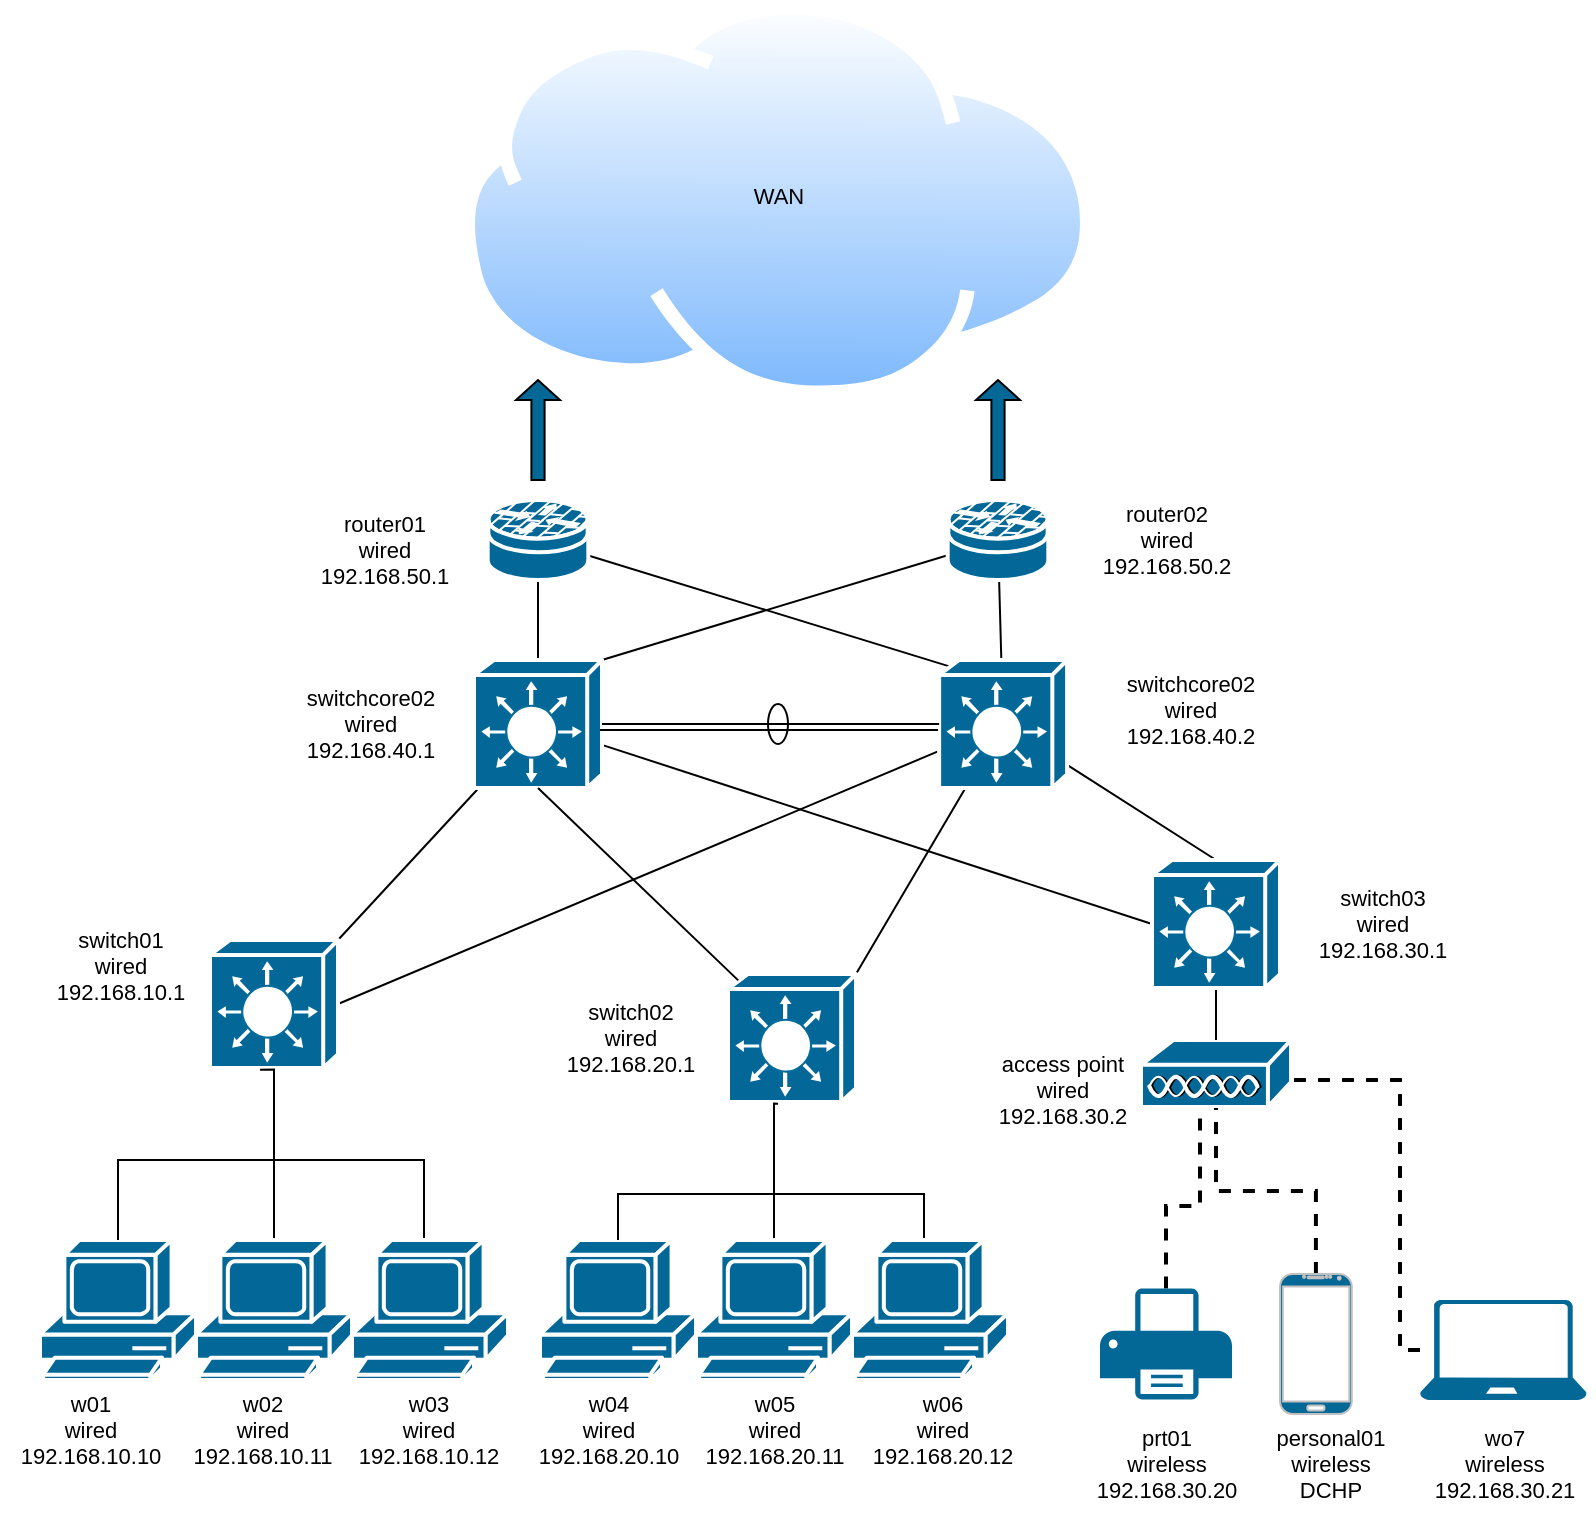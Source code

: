 <mxfile version="22.1.17" type="github" pages="2">
  <diagram id="6a731a19-8d31-9384-78a2-239565b7b9f0" name="Page-1">
    <mxGraphModel dx="1590" dy="968" grid="1" gridSize="10" guides="1" tooltips="1" connect="1" arrows="1" fold="1" page="1" pageScale="1" pageWidth="827" pageHeight="1169" background="none" math="0" shadow="0">
      <root>
        <mxCell id="0" />
        <mxCell id="1" parent="0" />
        <mxCell id="DT_y4F6ggvileeC4YTqW-2257" value="" style="image;aspect=fixed;perimeter=ellipsePerimeter;html=1;align=center;shadow=0;dashed=0;spacingTop=3;image=img/lib/active_directory/internet_cloud.svg;" vertex="1" parent="1">
          <mxGeometry x="230" y="160" width="317.46" height="200" as="geometry" />
        </mxCell>
        <mxCell id="DT_y4F6ggvileeC4YTqW-2260" value="" style="shape=mxgraph.cisco.computers_and_peripherals.pc;html=1;pointerEvents=1;dashed=0;fillColor=#036897;strokeColor=#ffffff;strokeWidth=2;verticalLabelPosition=bottom;verticalAlign=top;align=center;outlineConnect=0;" vertex="1" parent="1">
          <mxGeometry x="20" y="780" width="78" height="70" as="geometry" />
        </mxCell>
        <mxCell id="DT_y4F6ggvileeC4YTqW-2288" style="edgeStyle=orthogonalEdgeStyle;shape=connector;rounded=0;orthogonalLoop=1;jettySize=auto;html=1;labelBackgroundColor=default;strokeColor=default;align=center;verticalAlign=middle;fontFamily=Helvetica;fontSize=11;fontColor=default;endArrow=none;endFill=0;" edge="1" parent="1" source="DT_y4F6ggvileeC4YTqW-2262">
          <mxGeometry relative="1" as="geometry">
            <mxPoint x="137.0" y="660" as="targetPoint" />
          </mxGeometry>
        </mxCell>
        <mxCell id="DT_y4F6ggvileeC4YTqW-2262" value="" style="shape=mxgraph.cisco.computers_and_peripherals.pc;html=1;pointerEvents=1;dashed=0;fillColor=#036897;strokeColor=#ffffff;strokeWidth=2;verticalLabelPosition=bottom;verticalAlign=top;align=center;outlineConnect=0;" vertex="1" parent="1">
          <mxGeometry x="98" y="780" width="78" height="70" as="geometry" />
        </mxCell>
        <mxCell id="DT_y4F6ggvileeC4YTqW-2289" style="edgeStyle=orthogonalEdgeStyle;shape=connector;rounded=0;orthogonalLoop=1;jettySize=auto;html=1;exitX=0.5;exitY=0;exitDx=0;exitDy=0;exitPerimeter=0;labelBackgroundColor=default;strokeColor=default;align=center;verticalAlign=middle;fontFamily=Helvetica;fontSize=11;fontColor=default;endArrow=none;endFill=0;" edge="1" parent="1">
          <mxGeometry relative="1" as="geometry">
            <mxPoint x="212" y="780" as="sourcePoint" />
            <mxPoint x="137" y="664.0" as="targetPoint" />
            <Array as="points">
              <mxPoint x="212" y="740" />
              <mxPoint x="137" y="740" />
            </Array>
          </mxGeometry>
        </mxCell>
        <mxCell id="DT_y4F6ggvileeC4YTqW-2263" value="" style="shape=mxgraph.cisco.computers_and_peripherals.pc;html=1;pointerEvents=1;dashed=0;fillColor=#036897;strokeColor=#ffffff;strokeWidth=2;verticalLabelPosition=bottom;verticalAlign=top;align=center;outlineConnect=0;" vertex="1" parent="1">
          <mxGeometry x="176" y="780" width="78" height="70" as="geometry" />
        </mxCell>
        <mxCell id="DT_y4F6ggvileeC4YTqW-2327" style="edgeStyle=none;shape=connector;rounded=0;orthogonalLoop=1;jettySize=auto;html=1;exitX=1;exitY=0;exitDx=0;exitDy=0;exitPerimeter=0;labelBackgroundColor=default;strokeColor=default;align=center;verticalAlign=middle;fontFamily=Helvetica;fontSize=11;fontColor=default;endArrow=none;endFill=0;" edge="1" parent="1" source="DT_y4F6ggvileeC4YTqW-2268" target="DT_y4F6ggvileeC4YTqW-2323">
          <mxGeometry relative="1" as="geometry" />
        </mxCell>
        <mxCell id="DT_y4F6ggvileeC4YTqW-2328" style="edgeStyle=none;shape=connector;rounded=0;orthogonalLoop=1;jettySize=auto;html=1;exitX=1;exitY=0.5;exitDx=0;exitDy=0;exitPerimeter=0;labelBackgroundColor=default;strokeColor=default;align=center;verticalAlign=middle;fontFamily=Helvetica;fontSize=11;fontColor=default;endArrow=none;endFill=0;" edge="1" parent="1" source="DT_y4F6ggvileeC4YTqW-2268" target="DT_y4F6ggvileeC4YTqW-2322">
          <mxGeometry relative="1" as="geometry" />
        </mxCell>
        <mxCell id="DT_y4F6ggvileeC4YTqW-2268" value="" style="shape=mxgraph.cisco.switches.layer_3_switch;html=1;pointerEvents=1;dashed=0;fillColor=#036897;strokeColor=#ffffff;strokeWidth=2;verticalLabelPosition=bottom;verticalAlign=top;align=center;outlineConnect=0;fontFamily=Helvetica;fontSize=11;fontColor=default;" vertex="1" parent="1">
          <mxGeometry x="105" y="630" width="64" height="64" as="geometry" />
        </mxCell>
        <mxCell id="DT_y4F6ggvileeC4YTqW-2277" value="" style="shape=mxgraph.cisco.misc.access_point;html=1;pointerEvents=1;dashed=0;fillColor=#036897;strokeColor=#ffffff;strokeWidth=2;verticalLabelPosition=bottom;verticalAlign=top;align=center;outlineConnect=0;fontFamily=Helvetica;fontSize=11;fontColor=default;" vertex="1" parent="1">
          <mxGeometry x="570.5" y="680" width="75" height="34" as="geometry" />
        </mxCell>
        <mxCell id="DT_y4F6ggvileeC4YTqW-2282" style="edgeStyle=orthogonalEdgeStyle;shape=connector;rounded=0;orthogonalLoop=1;jettySize=auto;html=1;labelBackgroundColor=default;strokeColor=default;align=center;verticalAlign=middle;fontFamily=Helvetica;fontSize=11;fontColor=default;endArrow=none;endFill=0;dashed=1;strokeWidth=2;" edge="1" parent="1" source="DT_y4F6ggvileeC4YTqW-2278" target="DT_y4F6ggvileeC4YTqW-2277">
          <mxGeometry relative="1" as="geometry">
            <Array as="points">
              <mxPoint x="583" y="763" />
              <mxPoint x="600" y="763" />
            </Array>
          </mxGeometry>
        </mxCell>
        <mxCell id="DT_y4F6ggvileeC4YTqW-2278" value="" style="sketch=0;pointerEvents=1;shadow=0;dashed=0;html=1;strokeColor=none;fillColor=#046897;labelPosition=center;verticalLabelPosition=bottom;verticalAlign=top;outlineConnect=0;align=center;shape=mxgraph.office.devices.printer;fontFamily=Helvetica;fontSize=11;fontColor=default;" vertex="1" parent="1">
          <mxGeometry x="550" y="804.3" width="66" height="55.39" as="geometry" />
        </mxCell>
        <mxCell id="DT_y4F6ggvileeC4YTqW-2321" style="edgeStyle=orthogonalEdgeStyle;shape=connector;rounded=0;orthogonalLoop=1;jettySize=auto;html=1;labelBackgroundColor=default;strokeColor=default;align=center;verticalAlign=middle;fontFamily=Helvetica;fontSize=11;fontColor=default;endArrow=none;endFill=0;strokeWidth=2;dashed=1;" edge="1" parent="1" source="DT_y4F6ggvileeC4YTqW-2279" target="DT_y4F6ggvileeC4YTqW-2277">
          <mxGeometry relative="1" as="geometry" />
        </mxCell>
        <mxCell id="DT_y4F6ggvileeC4YTqW-2279" value="" style="verticalLabelPosition=bottom;verticalAlign=top;html=1;shadow=0;dashed=0;strokeWidth=1;shape=mxgraph.android.phone2;strokeColor=#c0c0c0;fontFamily=Helvetica;fontSize=11;fontColor=default;fillColor=#046897;" vertex="1" parent="1">
          <mxGeometry x="640" y="797" width="35.9" height="70" as="geometry" />
        </mxCell>
        <mxCell id="DT_y4F6ggvileeC4YTqW-2284" style="edgeStyle=orthogonalEdgeStyle;shape=connector;rounded=0;orthogonalLoop=1;jettySize=auto;html=1;labelBackgroundColor=default;strokeColor=default;align=center;verticalAlign=middle;fontFamily=Helvetica;fontSize=11;fontColor=default;endArrow=none;endFill=0;strokeWidth=2;dashed=1;" edge="1" parent="1" source="DT_y4F6ggvileeC4YTqW-2281" target="DT_y4F6ggvileeC4YTqW-2277">
          <mxGeometry relative="1" as="geometry">
            <Array as="points">
              <mxPoint x="700" y="835" />
              <mxPoint x="700" y="700" />
            </Array>
          </mxGeometry>
        </mxCell>
        <mxCell id="DT_y4F6ggvileeC4YTqW-2281" value="" style="sketch=0;aspect=fixed;pointerEvents=1;shadow=0;dashed=0;html=1;strokeColor=none;labelPosition=center;verticalLabelPosition=bottom;verticalAlign=top;align=center;fillColor=#046897;shape=mxgraph.azure.laptop;fontFamily=Helvetica;fontSize=11;fontColor=default;" vertex="1" parent="1">
          <mxGeometry x="710" y="810" width="83.33" height="50" as="geometry" />
        </mxCell>
        <mxCell id="DT_y4F6ggvileeC4YTqW-2317" style="edgeStyle=none;shape=connector;rounded=0;orthogonalLoop=1;jettySize=auto;html=1;exitX=0.5;exitY=1;exitDx=0;exitDy=0;exitPerimeter=0;labelBackgroundColor=default;strokeColor=default;align=center;verticalAlign=middle;fontFamily=Helvetica;fontSize=11;fontColor=default;endArrow=none;endFill=0;" edge="1" parent="1" source="DT_y4F6ggvileeC4YTqW-2285" target="DT_y4F6ggvileeC4YTqW-2277">
          <mxGeometry relative="1" as="geometry" />
        </mxCell>
        <mxCell id="DT_y4F6ggvileeC4YTqW-2333" style="edgeStyle=none;shape=connector;rounded=0;orthogonalLoop=1;jettySize=auto;html=1;labelBackgroundColor=default;strokeColor=default;align=center;verticalAlign=middle;fontFamily=Helvetica;fontSize=11;fontColor=default;endArrow=none;endFill=0;exitX=0;exitY=0.5;exitDx=0;exitDy=0;exitPerimeter=0;" edge="1" parent="1" source="DT_y4F6ggvileeC4YTqW-2285" target="DT_y4F6ggvileeC4YTqW-2323">
          <mxGeometry relative="1" as="geometry" />
        </mxCell>
        <mxCell id="DT_y4F6ggvileeC4YTqW-2334" style="edgeStyle=none;shape=connector;rounded=0;orthogonalLoop=1;jettySize=auto;html=1;exitX=0.5;exitY=0;exitDx=0;exitDy=0;exitPerimeter=0;labelBackgroundColor=default;strokeColor=default;align=center;verticalAlign=middle;fontFamily=Helvetica;fontSize=11;fontColor=default;endArrow=none;endFill=0;" edge="1" parent="1" source="DT_y4F6ggvileeC4YTqW-2285" target="DT_y4F6ggvileeC4YTqW-2322">
          <mxGeometry relative="1" as="geometry" />
        </mxCell>
        <mxCell id="DT_y4F6ggvileeC4YTqW-2285" value="" style="shape=mxgraph.cisco.switches.layer_3_switch;html=1;pointerEvents=1;dashed=0;fillColor=#036897;strokeColor=#ffffff;strokeWidth=2;verticalLabelPosition=bottom;verticalAlign=top;align=center;outlineConnect=0;fontFamily=Helvetica;fontSize=11;fontColor=default;" vertex="1" parent="1">
          <mxGeometry x="576" y="590" width="64" height="64" as="geometry" />
        </mxCell>
        <mxCell id="DT_y4F6ggvileeC4YTqW-2287" style="edgeStyle=orthogonalEdgeStyle;shape=connector;rounded=0;orthogonalLoop=1;jettySize=auto;html=1;entryX=0.391;entryY=1.013;entryDx=0;entryDy=0;entryPerimeter=0;labelBackgroundColor=default;strokeColor=default;align=center;verticalAlign=middle;fontFamily=Helvetica;fontSize=11;fontColor=default;endArrow=none;endFill=0;" edge="1" parent="1" source="DT_y4F6ggvileeC4YTqW-2260" target="DT_y4F6ggvileeC4YTqW-2268">
          <mxGeometry relative="1" as="geometry">
            <Array as="points">
              <mxPoint x="59" y="740" />
              <mxPoint x="137" y="740" />
            </Array>
          </mxGeometry>
        </mxCell>
        <mxCell id="DT_y4F6ggvileeC4YTqW-2290" value="" style="shape=mxgraph.cisco.computers_and_peripherals.pc;html=1;pointerEvents=1;dashed=0;fillColor=#036897;strokeColor=#ffffff;strokeWidth=2;verticalLabelPosition=bottom;verticalAlign=top;align=center;outlineConnect=0;" vertex="1" parent="1">
          <mxGeometry x="270" y="780" width="78" height="70" as="geometry" />
        </mxCell>
        <mxCell id="DT_y4F6ggvileeC4YTqW-2291" style="edgeStyle=orthogonalEdgeStyle;shape=connector;rounded=0;orthogonalLoop=1;jettySize=auto;html=1;labelBackgroundColor=default;strokeColor=default;align=center;verticalAlign=middle;fontFamily=Helvetica;fontSize=11;fontColor=default;endArrow=none;endFill=0;" edge="1" source="DT_y4F6ggvileeC4YTqW-2292" parent="1">
          <mxGeometry relative="1" as="geometry">
            <mxPoint x="387.0" y="677" as="targetPoint" />
          </mxGeometry>
        </mxCell>
        <mxCell id="DT_y4F6ggvileeC4YTqW-2292" value="" style="shape=mxgraph.cisco.computers_and_peripherals.pc;html=1;pointerEvents=1;dashed=0;fillColor=#036897;strokeColor=#ffffff;strokeWidth=2;verticalLabelPosition=bottom;verticalAlign=top;align=center;outlineConnect=0;" vertex="1" parent="1">
          <mxGeometry x="348" y="780" width="78" height="70" as="geometry" />
        </mxCell>
        <mxCell id="DT_y4F6ggvileeC4YTqW-2293" style="edgeStyle=orthogonalEdgeStyle;shape=connector;rounded=0;orthogonalLoop=1;jettySize=auto;html=1;exitX=0.5;exitY=0;exitDx=0;exitDy=0;exitPerimeter=0;labelBackgroundColor=default;strokeColor=default;align=center;verticalAlign=middle;fontFamily=Helvetica;fontSize=11;fontColor=default;endArrow=none;endFill=0;" edge="1" parent="1">
          <mxGeometry relative="1" as="geometry">
            <mxPoint x="462" y="797" as="sourcePoint" />
            <mxPoint x="387" y="681.0" as="targetPoint" />
            <Array as="points">
              <mxPoint x="462" y="757" />
              <mxPoint x="387" y="757" />
            </Array>
          </mxGeometry>
        </mxCell>
        <mxCell id="DT_y4F6ggvileeC4YTqW-2294" value="" style="shape=mxgraph.cisco.computers_and_peripherals.pc;html=1;pointerEvents=1;dashed=0;fillColor=#036897;strokeColor=#ffffff;strokeWidth=2;verticalLabelPosition=bottom;verticalAlign=top;align=center;outlineConnect=0;" vertex="1" parent="1">
          <mxGeometry x="426" y="780" width="78" height="70" as="geometry" />
        </mxCell>
        <mxCell id="DT_y4F6ggvileeC4YTqW-2331" style="edgeStyle=none;shape=connector;rounded=0;orthogonalLoop=1;jettySize=auto;html=1;exitX=1;exitY=0;exitDx=0;exitDy=0;exitPerimeter=0;labelBackgroundColor=default;strokeColor=default;align=center;verticalAlign=middle;fontFamily=Helvetica;fontSize=11;fontColor=default;endArrow=none;endFill=0;" edge="1" parent="1" source="DT_y4F6ggvileeC4YTqW-2295" target="DT_y4F6ggvileeC4YTqW-2322">
          <mxGeometry relative="1" as="geometry" />
        </mxCell>
        <mxCell id="DT_y4F6ggvileeC4YTqW-2295" value="" style="shape=mxgraph.cisco.switches.layer_3_switch;html=1;pointerEvents=1;dashed=0;fillColor=#036897;strokeColor=#ffffff;strokeWidth=2;verticalLabelPosition=bottom;verticalAlign=top;align=center;outlineConnect=0;fontFamily=Helvetica;fontSize=11;fontColor=default;" vertex="1" parent="1">
          <mxGeometry x="364" y="647" width="64" height="64" as="geometry" />
        </mxCell>
        <mxCell id="DT_y4F6ggvileeC4YTqW-2296" style="edgeStyle=orthogonalEdgeStyle;shape=connector;rounded=0;orthogonalLoop=1;jettySize=auto;html=1;entryX=0.391;entryY=1.013;entryDx=0;entryDy=0;entryPerimeter=0;labelBackgroundColor=default;strokeColor=default;align=center;verticalAlign=middle;fontFamily=Helvetica;fontSize=11;fontColor=default;endArrow=none;endFill=0;" edge="1" source="DT_y4F6ggvileeC4YTqW-2290" target="DT_y4F6ggvileeC4YTqW-2295" parent="1">
          <mxGeometry relative="1" as="geometry">
            <Array as="points">
              <mxPoint x="309" y="757" />
              <mxPoint x="387" y="757" />
            </Array>
          </mxGeometry>
        </mxCell>
        <mxCell id="DT_y4F6ggvileeC4YTqW-2303" value="WAN" style="text;html=1;align=center;verticalAlign=middle;resizable=0;points=[];autosize=1;strokeColor=none;fillColor=none;fontSize=11;fontFamily=Helvetica;fontColor=default;" vertex="1" parent="1">
          <mxGeometry x="364" y="242.65" width="50" height="30" as="geometry" />
        </mxCell>
        <mxCell id="DT_y4F6ggvileeC4YTqW-2305" value="" style="shape=singleArrow;direction=north;whiteSpace=wrap;html=1;fontFamily=Helvetica;fontSize=11;fontColor=default;fillColor=#046897;" vertex="1" parent="1">
          <mxGeometry x="258" y="350" width="22" height="50" as="geometry" />
        </mxCell>
        <mxCell id="DT_y4F6ggvileeC4YTqW-2307" value="" style="shape=singleArrow;direction=north;whiteSpace=wrap;html=1;fontFamily=Helvetica;fontSize=11;fontColor=default;fillColor=#046897;" vertex="1" parent="1">
          <mxGeometry x="488" y="350" width="22" height="50" as="geometry" />
        </mxCell>
        <mxCell id="8z4REu3yaMXGY2Us0LRB-3" style="edgeStyle=none;shape=connector;rounded=0;orthogonalLoop=1;jettySize=auto;html=1;labelBackgroundColor=default;strokeColor=default;align=center;verticalAlign=middle;fontFamily=Helvetica;fontSize=11;fontColor=default;endArrow=none;endFill=0;" edge="1" parent="1" source="DT_y4F6ggvileeC4YTqW-2322" target="8z4REu3yaMXGY2Us0LRB-2">
          <mxGeometry relative="1" as="geometry" />
        </mxCell>
        <mxCell id="8z4REu3yaMXGY2Us0LRB-6" style="edgeStyle=none;shape=connector;rounded=0;orthogonalLoop=1;jettySize=auto;html=1;exitX=0.08;exitY=0.05;exitDx=0;exitDy=0;exitPerimeter=0;labelBackgroundColor=default;strokeColor=default;align=center;verticalAlign=middle;fontFamily=Helvetica;fontSize=11;fontColor=default;endArrow=none;endFill=0;" edge="1" parent="1" source="DT_y4F6ggvileeC4YTqW-2322" target="8z4REu3yaMXGY2Us0LRB-1">
          <mxGeometry relative="1" as="geometry" />
        </mxCell>
        <mxCell id="DT_y4F6ggvileeC4YTqW-2322" value="" style="shape=mxgraph.cisco.switches.layer_3_switch;html=1;pointerEvents=1;dashed=0;fillColor=#036897;strokeColor=#ffffff;strokeWidth=2;verticalLabelPosition=bottom;verticalAlign=top;align=center;outlineConnect=0;fontFamily=Helvetica;fontSize=11;fontColor=default;" vertex="1" parent="1">
          <mxGeometry x="469.56" y="490" width="64" height="64" as="geometry" />
        </mxCell>
        <mxCell id="8z4REu3yaMXGY2Us0LRB-4" style="edgeStyle=none;shape=connector;rounded=0;orthogonalLoop=1;jettySize=auto;html=1;labelBackgroundColor=default;strokeColor=default;align=center;verticalAlign=middle;fontFamily=Helvetica;fontSize=11;fontColor=default;endArrow=none;endFill=0;" edge="1" parent="1" source="DT_y4F6ggvileeC4YTqW-2323" target="8z4REu3yaMXGY2Us0LRB-1">
          <mxGeometry relative="1" as="geometry" />
        </mxCell>
        <mxCell id="8z4REu3yaMXGY2Us0LRB-5" style="edgeStyle=none;shape=connector;rounded=0;orthogonalLoop=1;jettySize=auto;html=1;exitX=1;exitY=0;exitDx=0;exitDy=0;exitPerimeter=0;labelBackgroundColor=default;strokeColor=default;align=center;verticalAlign=middle;fontFamily=Helvetica;fontSize=11;fontColor=default;endArrow=none;endFill=0;" edge="1" parent="1" source="DT_y4F6ggvileeC4YTqW-2323" target="8z4REu3yaMXGY2Us0LRB-2">
          <mxGeometry relative="1" as="geometry" />
        </mxCell>
        <mxCell id="DT_y4F6ggvileeC4YTqW-2323" value="" style="shape=mxgraph.cisco.switches.layer_3_switch;html=1;pointerEvents=1;dashed=0;fillColor=#036897;strokeColor=#ffffff;strokeWidth=2;verticalLabelPosition=bottom;verticalAlign=top;align=center;outlineConnect=0;fontFamily=Helvetica;fontSize=11;fontColor=default;" vertex="1" parent="1">
          <mxGeometry x="237" y="490" width="64" height="64" as="geometry" />
        </mxCell>
        <mxCell id="DT_y4F6ggvileeC4YTqW-2332" style="edgeStyle=none;shape=connector;rounded=0;orthogonalLoop=1;jettySize=auto;html=1;exitX=0.08;exitY=0.05;exitDx=0;exitDy=0;exitPerimeter=0;entryX=0.5;entryY=1;entryDx=0;entryDy=0;entryPerimeter=0;labelBackgroundColor=default;strokeColor=default;align=center;verticalAlign=middle;fontFamily=Helvetica;fontSize=11;fontColor=default;endArrow=none;endFill=0;" edge="1" parent="1" source="DT_y4F6ggvileeC4YTqW-2295" target="DT_y4F6ggvileeC4YTqW-2323">
          <mxGeometry relative="1" as="geometry" />
        </mxCell>
        <mxCell id="DT_y4F6ggvileeC4YTqW-2340" style="edgeStyle=none;shape=connector;rounded=0;orthogonalLoop=1;jettySize=auto;html=1;entryX=0;entryY=0.5;entryDx=0;entryDy=0;entryPerimeter=0;labelBackgroundColor=default;strokeColor=default;align=center;verticalAlign=middle;fontFamily=Helvetica;fontSize=11;fontColor=default;endArrow=none;endFill=0;" edge="1" parent="1" source="DT_y4F6ggvileeC4YTqW-2323" target="DT_y4F6ggvileeC4YTqW-2322">
          <mxGeometry relative="1" as="geometry" />
        </mxCell>
        <mxCell id="DT_y4F6ggvileeC4YTqW-2341" style="edgeStyle=none;shape=connector;rounded=0;orthogonalLoop=1;jettySize=auto;html=1;entryX=0;entryY=0.5;entryDx=0;entryDy=0;entryPerimeter=0;labelBackgroundColor=default;strokeColor=default;align=center;verticalAlign=middle;fontFamily=Helvetica;fontSize=11;fontColor=default;endArrow=none;endFill=0;" edge="1" parent="1">
          <mxGeometry relative="1" as="geometry">
            <mxPoint x="300" y="525" as="sourcePoint" />
            <mxPoint x="469" y="525" as="targetPoint" />
          </mxGeometry>
        </mxCell>
        <mxCell id="DT_y4F6ggvileeC4YTqW-2343" value="" style="shape=ellipse;html=1;dashed=0;whiteSpace=wrap;perimeter=ellipsePerimeter;fontFamily=Helvetica;fontSize=11;fontColor=default;fillColor=none;rotation=90;" vertex="1" parent="1">
          <mxGeometry x="379" y="517" width="20" height="10" as="geometry" />
        </mxCell>
        <mxCell id="8z4REu3yaMXGY2Us0LRB-1" value="" style="shape=mxgraph.cisco.security.router_firewall;html=1;pointerEvents=1;dashed=0;fillColor=#036897;strokeColor=#ffffff;strokeWidth=2;verticalLabelPosition=bottom;verticalAlign=top;align=center;outlineConnect=0;fontFamily=Helvetica;fontSize=11;fontColor=default;" vertex="1" parent="1">
          <mxGeometry x="243.84" y="410" width="50.32" height="40" as="geometry" />
        </mxCell>
        <mxCell id="8z4REu3yaMXGY2Us0LRB-2" value="" style="shape=mxgraph.cisco.security.router_firewall;html=1;pointerEvents=1;dashed=0;fillColor=#036897;strokeColor=#ffffff;strokeWidth=2;verticalLabelPosition=bottom;verticalAlign=top;align=center;outlineConnect=0;fontFamily=Helvetica;fontSize=11;fontColor=default;" vertex="1" parent="1">
          <mxGeometry x="473.84" y="410" width="50.32" height="40" as="geometry" />
        </mxCell>
        <mxCell id="8z4REu3yaMXGY2Us0LRB-13" value="switch01&lt;br&gt;wired&lt;br&gt;192.168.10.1" style="text;html=1;align=center;verticalAlign=middle;resizable=0;points=[];autosize=1;strokeColor=none;fillColor=none;fontSize=11;fontFamily=Helvetica;fontColor=default;" vertex="1" parent="1">
          <mxGeometry x="15" y="618" width="90" height="50" as="geometry" />
        </mxCell>
        <mxCell id="8z4REu3yaMXGY2Us0LRB-14" value="switch02&lt;br&gt;wired&lt;br&gt;192.168.20.1" style="text;html=1;align=center;verticalAlign=middle;resizable=0;points=[];autosize=1;strokeColor=none;fillColor=none;fontSize=11;fontFamily=Helvetica;fontColor=default;" vertex="1" parent="1">
          <mxGeometry x="270" y="654" width="90" height="50" as="geometry" />
        </mxCell>
        <mxCell id="8z4REu3yaMXGY2Us0LRB-15" value="switch03&lt;br&gt;wired&lt;br&gt;192.168.30.1" style="text;html=1;align=center;verticalAlign=middle;resizable=0;points=[];autosize=1;strokeColor=none;fillColor=none;fontSize=11;fontFamily=Helvetica;fontColor=default;" vertex="1" parent="1">
          <mxGeometry x="645.5" y="597" width="90" height="50" as="geometry" />
        </mxCell>
        <mxCell id="8z4REu3yaMXGY2Us0LRB-16" value="w01&lt;br&gt;wired&lt;br&gt;192.168.10.10" style="text;html=1;align=center;verticalAlign=middle;resizable=0;points=[];autosize=1;strokeColor=none;fillColor=none;fontSize=11;fontFamily=Helvetica;fontColor=default;" vertex="1" parent="1">
          <mxGeometry y="850" width="90" height="50" as="geometry" />
        </mxCell>
        <mxCell id="8z4REu3yaMXGY2Us0LRB-17" value="w02&lt;br&gt;wired&lt;br&gt;192.168.10.11" style="text;html=1;align=center;verticalAlign=middle;resizable=0;points=[];autosize=1;strokeColor=none;fillColor=none;fontSize=11;fontFamily=Helvetica;fontColor=default;" vertex="1" parent="1">
          <mxGeometry x="86" y="850" width="90" height="50" as="geometry" />
        </mxCell>
        <mxCell id="8z4REu3yaMXGY2Us0LRB-18" value="w03&lt;br&gt;wired&lt;br&gt;192.168.10.12" style="text;html=1;align=center;verticalAlign=middle;resizable=0;points=[];autosize=1;strokeColor=none;fillColor=none;fontSize=11;fontFamily=Helvetica;fontColor=default;" vertex="1" parent="1">
          <mxGeometry x="169" y="850" width="90" height="50" as="geometry" />
        </mxCell>
        <mxCell id="8z4REu3yaMXGY2Us0LRB-19" value="w04&lt;br&gt;wired&lt;br&gt;192.168.20.10" style="text;html=1;align=center;verticalAlign=middle;resizable=0;points=[];autosize=1;strokeColor=none;fillColor=none;fontSize=11;fontFamily=Helvetica;fontColor=default;" vertex="1" parent="1">
          <mxGeometry x="259" y="850" width="90" height="50" as="geometry" />
        </mxCell>
        <mxCell id="8z4REu3yaMXGY2Us0LRB-20" value="w05&lt;br&gt;wired&lt;br&gt;192.168.20.11" style="text;html=1;align=center;verticalAlign=middle;resizable=0;points=[];autosize=1;strokeColor=none;fillColor=none;fontSize=11;fontFamily=Helvetica;fontColor=default;" vertex="1" parent="1">
          <mxGeometry x="342" y="850" width="90" height="50" as="geometry" />
        </mxCell>
        <mxCell id="8z4REu3yaMXGY2Us0LRB-21" value="w06&lt;br&gt;wired&lt;br&gt;192.168.20.12" style="text;html=1;align=center;verticalAlign=middle;resizable=0;points=[];autosize=1;strokeColor=none;fillColor=none;fontSize=11;fontFamily=Helvetica;fontColor=default;" vertex="1" parent="1">
          <mxGeometry x="426" y="850" width="90" height="50" as="geometry" />
        </mxCell>
        <mxCell id="8z4REu3yaMXGY2Us0LRB-22" value="access point&lt;br&gt;wired&lt;br&gt;192.168.30.2" style="text;html=1;align=center;verticalAlign=middle;resizable=0;points=[];autosize=1;strokeColor=none;fillColor=none;fontSize=11;fontFamily=Helvetica;fontColor=default;" vertex="1" parent="1">
          <mxGeometry x="486" y="680" width="90" height="50" as="geometry" />
        </mxCell>
        <mxCell id="8z4REu3yaMXGY2Us0LRB-23" value="prt01&lt;br&gt;wireless&lt;br&gt;192.168.30.20" style="text;html=1;align=center;verticalAlign=middle;resizable=0;points=[];autosize=1;strokeColor=none;fillColor=none;fontSize=11;fontFamily=Helvetica;fontColor=default;" vertex="1" parent="1">
          <mxGeometry x="538" y="867" width="90" height="50" as="geometry" />
        </mxCell>
        <mxCell id="8z4REu3yaMXGY2Us0LRB-24" value="wo7&lt;br&gt;wireless&lt;br&gt;192.168.30.21" style="text;html=1;align=center;verticalAlign=middle;resizable=0;points=[];autosize=1;strokeColor=none;fillColor=none;fontSize=11;fontFamily=Helvetica;fontColor=default;" vertex="1" parent="1">
          <mxGeometry x="706.67" y="867" width="90" height="50" as="geometry" />
        </mxCell>
        <mxCell id="8z4REu3yaMXGY2Us0LRB-25" value="personal01&lt;br&gt;wireless&lt;br&gt;DCHP" style="text;html=1;align=center;verticalAlign=middle;resizable=0;points=[];autosize=1;strokeColor=none;fillColor=none;fontSize=11;fontFamily=Helvetica;fontColor=default;" vertex="1" parent="1">
          <mxGeometry x="625" y="867" width="80" height="50" as="geometry" />
        </mxCell>
        <mxCell id="8z4REu3yaMXGY2Us0LRB-26" value="switchcore02&lt;br&gt;wired&lt;br&gt;192.168.40.2" style="text;html=1;align=center;verticalAlign=middle;resizable=0;points=[];autosize=1;strokeColor=none;fillColor=none;fontSize=11;fontFamily=Helvetica;fontColor=default;" vertex="1" parent="1">
          <mxGeometry x="550" y="490" width="90" height="50" as="geometry" />
        </mxCell>
        <mxCell id="8z4REu3yaMXGY2Us0LRB-27" value="switchcore02&lt;br&gt;wired&lt;br&gt;192.168.40.1" style="text;html=1;align=center;verticalAlign=middle;resizable=0;points=[];autosize=1;strokeColor=none;fillColor=none;fontSize=11;fontFamily=Helvetica;fontColor=default;" vertex="1" parent="1">
          <mxGeometry x="140" y="497" width="90" height="50" as="geometry" />
        </mxCell>
        <mxCell id="8z4REu3yaMXGY2Us0LRB-28" value="router01&lt;br&gt;wired&lt;br&gt;192.168.50.1" style="text;html=1;align=center;verticalAlign=middle;resizable=0;points=[];autosize=1;strokeColor=none;fillColor=none;fontSize=11;fontFamily=Helvetica;fontColor=default;" vertex="1" parent="1">
          <mxGeometry x="147" y="410" width="90" height="50" as="geometry" />
        </mxCell>
        <mxCell id="8z4REu3yaMXGY2Us0LRB-29" value="router02&lt;br&gt;wired&lt;br&gt;192.168.50.2" style="text;html=1;align=center;verticalAlign=middle;resizable=0;points=[];autosize=1;strokeColor=none;fillColor=none;fontSize=11;fontFamily=Helvetica;fontColor=default;" vertex="1" parent="1">
          <mxGeometry x="538" y="405" width="90" height="50" as="geometry" />
        </mxCell>
      </root>
    </mxGraphModel>
  </diagram>
  <diagram id="Wtl4XkEXSTUpMfI8kiG_" name="Page-2">
    <mxGraphModel dx="1908" dy="1162" grid="1" gridSize="10" guides="1" tooltips="1" connect="1" arrows="1" fold="1" page="1" pageScale="1" pageWidth="850" pageHeight="1100" math="0" shadow="0">
      <root>
        <mxCell id="0" />
        <mxCell id="1" parent="0" />
        <mxCell id="31WtlhUD6jQzLBGNkZpL-1" value="" style="image;aspect=fixed;perimeter=ellipsePerimeter;html=1;align=center;shadow=0;dashed=0;spacingTop=3;image=img/lib/active_directory/internet_cloud.svg;" vertex="1" parent="1">
          <mxGeometry x="230" y="160" width="317.46" height="200" as="geometry" />
        </mxCell>
        <mxCell id="31WtlhUD6jQzLBGNkZpL-2" value="" style="shape=mxgraph.cisco.computers_and_peripherals.pc;html=1;pointerEvents=1;dashed=0;fillColor=#036897;strokeColor=#ffffff;strokeWidth=2;verticalLabelPosition=bottom;verticalAlign=top;align=center;outlineConnect=0;" vertex="1" parent="1">
          <mxGeometry x="20" y="780" width="78" height="70" as="geometry" />
        </mxCell>
        <mxCell id="31WtlhUD6jQzLBGNkZpL-3" style="edgeStyle=orthogonalEdgeStyle;shape=connector;rounded=0;orthogonalLoop=1;jettySize=auto;html=1;labelBackgroundColor=default;strokeColor=default;align=center;verticalAlign=middle;fontFamily=Helvetica;fontSize=11;fontColor=default;endArrow=none;endFill=0;" edge="1" parent="1" source="31WtlhUD6jQzLBGNkZpL-4">
          <mxGeometry relative="1" as="geometry">
            <mxPoint x="137.0" y="660" as="targetPoint" />
          </mxGeometry>
        </mxCell>
        <mxCell id="31WtlhUD6jQzLBGNkZpL-4" value="" style="shape=mxgraph.cisco.computers_and_peripherals.pc;html=1;pointerEvents=1;dashed=0;fillColor=#036897;strokeColor=#ffffff;strokeWidth=2;verticalLabelPosition=bottom;verticalAlign=top;align=center;outlineConnect=0;" vertex="1" parent="1">
          <mxGeometry x="98" y="780" width="78" height="70" as="geometry" />
        </mxCell>
        <mxCell id="31WtlhUD6jQzLBGNkZpL-5" style="edgeStyle=orthogonalEdgeStyle;shape=connector;rounded=0;orthogonalLoop=1;jettySize=auto;html=1;exitX=0.5;exitY=0;exitDx=0;exitDy=0;exitPerimeter=0;labelBackgroundColor=default;strokeColor=default;align=center;verticalAlign=middle;fontFamily=Helvetica;fontSize=11;fontColor=default;endArrow=none;endFill=0;" edge="1" parent="1">
          <mxGeometry relative="1" as="geometry">
            <mxPoint x="212" y="780" as="sourcePoint" />
            <mxPoint x="137" y="664.0" as="targetPoint" />
            <Array as="points">
              <mxPoint x="212" y="740" />
              <mxPoint x="137" y="740" />
            </Array>
          </mxGeometry>
        </mxCell>
        <mxCell id="31WtlhUD6jQzLBGNkZpL-6" value="" style="shape=mxgraph.cisco.computers_and_peripherals.pc;html=1;pointerEvents=1;dashed=0;fillColor=#036897;strokeColor=#ffffff;strokeWidth=2;verticalLabelPosition=bottom;verticalAlign=top;align=center;outlineConnect=0;" vertex="1" parent="1">
          <mxGeometry x="176" y="780" width="78" height="70" as="geometry" />
        </mxCell>
        <mxCell id="31WtlhUD6jQzLBGNkZpL-7" style="edgeStyle=none;shape=connector;rounded=0;orthogonalLoop=1;jettySize=auto;html=1;exitX=1;exitY=0;exitDx=0;exitDy=0;exitPerimeter=0;labelBackgroundColor=default;strokeColor=default;align=center;verticalAlign=middle;fontFamily=Helvetica;fontSize=11;fontColor=default;endArrow=none;endFill=0;" edge="1" parent="1" source="31WtlhUD6jQzLBGNkZpL-9" target="31WtlhUD6jQzLBGNkZpL-38">
          <mxGeometry relative="1" as="geometry" />
        </mxCell>
        <mxCell id="31WtlhUD6jQzLBGNkZpL-8" style="edgeStyle=none;shape=connector;rounded=0;orthogonalLoop=1;jettySize=auto;html=1;exitX=1;exitY=0.5;exitDx=0;exitDy=0;exitPerimeter=0;labelBackgroundColor=default;strokeColor=default;align=center;verticalAlign=middle;fontFamily=Helvetica;fontSize=11;fontColor=default;endArrow=none;endFill=0;" edge="1" parent="1" source="31WtlhUD6jQzLBGNkZpL-9" target="31WtlhUD6jQzLBGNkZpL-35">
          <mxGeometry relative="1" as="geometry" />
        </mxCell>
        <mxCell id="31WtlhUD6jQzLBGNkZpL-9" value="" style="shape=mxgraph.cisco.switches.layer_3_switch;html=1;pointerEvents=1;dashed=0;fillColor=#036897;strokeColor=#ffffff;strokeWidth=2;verticalLabelPosition=bottom;verticalAlign=top;align=center;outlineConnect=0;fontFamily=Helvetica;fontSize=11;fontColor=default;" vertex="1" parent="1">
          <mxGeometry x="105" y="630" width="64" height="64" as="geometry" />
        </mxCell>
        <mxCell id="31WtlhUD6jQzLBGNkZpL-10" value="" style="shape=mxgraph.cisco.misc.access_point;html=1;pointerEvents=1;dashed=0;fillColor=#036897;strokeColor=#ffffff;strokeWidth=2;verticalLabelPosition=bottom;verticalAlign=top;align=center;outlineConnect=0;fontFamily=Helvetica;fontSize=11;fontColor=default;" vertex="1" parent="1">
          <mxGeometry x="570.5" y="680" width="75" height="34" as="geometry" />
        </mxCell>
        <mxCell id="31WtlhUD6jQzLBGNkZpL-11" style="edgeStyle=orthogonalEdgeStyle;shape=connector;rounded=0;orthogonalLoop=1;jettySize=auto;html=1;labelBackgroundColor=default;strokeColor=default;align=center;verticalAlign=middle;fontFamily=Helvetica;fontSize=11;fontColor=default;endArrow=none;endFill=0;dashed=1;strokeWidth=2;" edge="1" parent="1" source="31WtlhUD6jQzLBGNkZpL-12" target="31WtlhUD6jQzLBGNkZpL-10">
          <mxGeometry relative="1" as="geometry">
            <Array as="points">
              <mxPoint x="583" y="763" />
              <mxPoint x="600" y="763" />
            </Array>
          </mxGeometry>
        </mxCell>
        <mxCell id="31WtlhUD6jQzLBGNkZpL-12" value="" style="sketch=0;pointerEvents=1;shadow=0;dashed=0;html=1;strokeColor=none;fillColor=#046897;labelPosition=center;verticalLabelPosition=bottom;verticalAlign=top;outlineConnect=0;align=center;shape=mxgraph.office.devices.printer;fontFamily=Helvetica;fontSize=11;fontColor=default;" vertex="1" parent="1">
          <mxGeometry x="550" y="804.3" width="66" height="55.39" as="geometry" />
        </mxCell>
        <mxCell id="31WtlhUD6jQzLBGNkZpL-13" style="edgeStyle=orthogonalEdgeStyle;shape=connector;rounded=0;orthogonalLoop=1;jettySize=auto;html=1;labelBackgroundColor=default;strokeColor=default;align=center;verticalAlign=middle;fontFamily=Helvetica;fontSize=11;fontColor=default;endArrow=none;endFill=0;strokeWidth=2;dashed=1;" edge="1" parent="1" source="31WtlhUD6jQzLBGNkZpL-14" target="31WtlhUD6jQzLBGNkZpL-10">
          <mxGeometry relative="1" as="geometry" />
        </mxCell>
        <mxCell id="31WtlhUD6jQzLBGNkZpL-14" value="" style="verticalLabelPosition=bottom;verticalAlign=top;html=1;shadow=0;dashed=0;strokeWidth=1;shape=mxgraph.android.phone2;strokeColor=#c0c0c0;fontFamily=Helvetica;fontSize=11;fontColor=default;fillColor=#046897;" vertex="1" parent="1">
          <mxGeometry x="640" y="797" width="35.9" height="70" as="geometry" />
        </mxCell>
        <mxCell id="31WtlhUD6jQzLBGNkZpL-15" style="edgeStyle=orthogonalEdgeStyle;shape=connector;rounded=0;orthogonalLoop=1;jettySize=auto;html=1;labelBackgroundColor=default;strokeColor=default;align=center;verticalAlign=middle;fontFamily=Helvetica;fontSize=11;fontColor=default;endArrow=none;endFill=0;strokeWidth=2;dashed=1;" edge="1" parent="1" source="31WtlhUD6jQzLBGNkZpL-16" target="31WtlhUD6jQzLBGNkZpL-10">
          <mxGeometry relative="1" as="geometry">
            <Array as="points">
              <mxPoint x="700" y="835" />
              <mxPoint x="700" y="700" />
            </Array>
          </mxGeometry>
        </mxCell>
        <mxCell id="31WtlhUD6jQzLBGNkZpL-16" value="" style="sketch=0;aspect=fixed;pointerEvents=1;shadow=0;dashed=0;html=1;strokeColor=none;labelPosition=center;verticalLabelPosition=bottom;verticalAlign=top;align=center;fillColor=#046897;shape=mxgraph.azure.laptop;fontFamily=Helvetica;fontSize=11;fontColor=default;" vertex="1" parent="1">
          <mxGeometry x="710" y="810" width="83.33" height="50" as="geometry" />
        </mxCell>
        <mxCell id="31WtlhUD6jQzLBGNkZpL-17" style="edgeStyle=none;shape=connector;rounded=0;orthogonalLoop=1;jettySize=auto;html=1;exitX=0.5;exitY=1;exitDx=0;exitDy=0;exitPerimeter=0;labelBackgroundColor=default;strokeColor=default;align=center;verticalAlign=middle;fontFamily=Helvetica;fontSize=11;fontColor=default;endArrow=none;endFill=0;" edge="1" parent="1" source="31WtlhUD6jQzLBGNkZpL-20" target="31WtlhUD6jQzLBGNkZpL-10">
          <mxGeometry relative="1" as="geometry" />
        </mxCell>
        <mxCell id="31WtlhUD6jQzLBGNkZpL-18" style="edgeStyle=none;shape=connector;rounded=0;orthogonalLoop=1;jettySize=auto;html=1;labelBackgroundColor=default;strokeColor=default;align=center;verticalAlign=middle;fontFamily=Helvetica;fontSize=11;fontColor=default;endArrow=none;endFill=0;exitX=0;exitY=0.5;exitDx=0;exitDy=0;exitPerimeter=0;" edge="1" parent="1" source="31WtlhUD6jQzLBGNkZpL-20" target="31WtlhUD6jQzLBGNkZpL-38">
          <mxGeometry relative="1" as="geometry" />
        </mxCell>
        <mxCell id="31WtlhUD6jQzLBGNkZpL-19" style="edgeStyle=none;shape=connector;rounded=0;orthogonalLoop=1;jettySize=auto;html=1;exitX=0.5;exitY=0;exitDx=0;exitDy=0;exitPerimeter=0;labelBackgroundColor=default;strokeColor=default;align=center;verticalAlign=middle;fontFamily=Helvetica;fontSize=11;fontColor=default;endArrow=none;endFill=0;" edge="1" parent="1" source="31WtlhUD6jQzLBGNkZpL-20" target="31WtlhUD6jQzLBGNkZpL-35">
          <mxGeometry relative="1" as="geometry" />
        </mxCell>
        <mxCell id="31WtlhUD6jQzLBGNkZpL-20" value="" style="shape=mxgraph.cisco.switches.layer_3_switch;html=1;pointerEvents=1;dashed=0;fillColor=#036897;strokeColor=#ffffff;strokeWidth=2;verticalLabelPosition=bottom;verticalAlign=top;align=center;outlineConnect=0;fontFamily=Helvetica;fontSize=11;fontColor=default;" vertex="1" parent="1">
          <mxGeometry x="576" y="590" width="64" height="64" as="geometry" />
        </mxCell>
        <mxCell id="31WtlhUD6jQzLBGNkZpL-21" style="edgeStyle=orthogonalEdgeStyle;shape=connector;rounded=0;orthogonalLoop=1;jettySize=auto;html=1;entryX=0.391;entryY=1.013;entryDx=0;entryDy=0;entryPerimeter=0;labelBackgroundColor=default;strokeColor=default;align=center;verticalAlign=middle;fontFamily=Helvetica;fontSize=11;fontColor=default;endArrow=none;endFill=0;" edge="1" parent="1" source="31WtlhUD6jQzLBGNkZpL-2" target="31WtlhUD6jQzLBGNkZpL-9">
          <mxGeometry relative="1" as="geometry">
            <Array as="points">
              <mxPoint x="59" y="740" />
              <mxPoint x="137" y="740" />
            </Array>
          </mxGeometry>
        </mxCell>
        <mxCell id="31WtlhUD6jQzLBGNkZpL-22" value="" style="shape=mxgraph.cisco.computers_and_peripherals.pc;html=1;pointerEvents=1;dashed=0;fillColor=#036897;strokeColor=#ffffff;strokeWidth=2;verticalLabelPosition=bottom;verticalAlign=top;align=center;outlineConnect=0;" vertex="1" parent="1">
          <mxGeometry x="270" y="780" width="78" height="70" as="geometry" />
        </mxCell>
        <mxCell id="31WtlhUD6jQzLBGNkZpL-23" style="edgeStyle=orthogonalEdgeStyle;shape=connector;rounded=0;orthogonalLoop=1;jettySize=auto;html=1;labelBackgroundColor=default;strokeColor=default;align=center;verticalAlign=middle;fontFamily=Helvetica;fontSize=11;fontColor=default;endArrow=none;endFill=0;" edge="1" parent="1" source="31WtlhUD6jQzLBGNkZpL-24">
          <mxGeometry relative="1" as="geometry">
            <mxPoint x="387.0" y="677" as="targetPoint" />
          </mxGeometry>
        </mxCell>
        <mxCell id="31WtlhUD6jQzLBGNkZpL-24" value="" style="shape=mxgraph.cisco.computers_and_peripherals.pc;html=1;pointerEvents=1;dashed=0;fillColor=#036897;strokeColor=#ffffff;strokeWidth=2;verticalLabelPosition=bottom;verticalAlign=top;align=center;outlineConnect=0;" vertex="1" parent="1">
          <mxGeometry x="348" y="780" width="78" height="70" as="geometry" />
        </mxCell>
        <mxCell id="31WtlhUD6jQzLBGNkZpL-25" style="edgeStyle=orthogonalEdgeStyle;shape=connector;rounded=0;orthogonalLoop=1;jettySize=auto;html=1;exitX=0.5;exitY=0;exitDx=0;exitDy=0;exitPerimeter=0;labelBackgroundColor=default;strokeColor=default;align=center;verticalAlign=middle;fontFamily=Helvetica;fontSize=11;fontColor=default;endArrow=none;endFill=0;" edge="1" parent="1">
          <mxGeometry relative="1" as="geometry">
            <mxPoint x="462" y="797" as="sourcePoint" />
            <mxPoint x="387" y="681.0" as="targetPoint" />
            <Array as="points">
              <mxPoint x="462" y="757" />
              <mxPoint x="387" y="757" />
            </Array>
          </mxGeometry>
        </mxCell>
        <mxCell id="31WtlhUD6jQzLBGNkZpL-26" value="" style="shape=mxgraph.cisco.computers_and_peripherals.pc;html=1;pointerEvents=1;dashed=0;fillColor=#036897;strokeColor=#ffffff;strokeWidth=2;verticalLabelPosition=bottom;verticalAlign=top;align=center;outlineConnect=0;" vertex="1" parent="1">
          <mxGeometry x="426" y="780" width="78" height="70" as="geometry" />
        </mxCell>
        <mxCell id="31WtlhUD6jQzLBGNkZpL-27" style="edgeStyle=none;shape=connector;rounded=0;orthogonalLoop=1;jettySize=auto;html=1;exitX=1;exitY=0;exitDx=0;exitDy=0;exitPerimeter=0;labelBackgroundColor=default;strokeColor=default;align=center;verticalAlign=middle;fontFamily=Helvetica;fontSize=11;fontColor=default;endArrow=none;endFill=0;" edge="1" parent="1" source="31WtlhUD6jQzLBGNkZpL-28" target="31WtlhUD6jQzLBGNkZpL-35">
          <mxGeometry relative="1" as="geometry" />
        </mxCell>
        <mxCell id="31WtlhUD6jQzLBGNkZpL-28" value="" style="shape=mxgraph.cisco.switches.layer_3_switch;html=1;pointerEvents=1;dashed=0;fillColor=#036897;strokeColor=#ffffff;strokeWidth=2;verticalLabelPosition=bottom;verticalAlign=top;align=center;outlineConnect=0;fontFamily=Helvetica;fontSize=11;fontColor=default;" vertex="1" parent="1">
          <mxGeometry x="364" y="647" width="64" height="64" as="geometry" />
        </mxCell>
        <mxCell id="31WtlhUD6jQzLBGNkZpL-29" style="edgeStyle=orthogonalEdgeStyle;shape=connector;rounded=0;orthogonalLoop=1;jettySize=auto;html=1;entryX=0.391;entryY=1.013;entryDx=0;entryDy=0;entryPerimeter=0;labelBackgroundColor=default;strokeColor=default;align=center;verticalAlign=middle;fontFamily=Helvetica;fontSize=11;fontColor=default;endArrow=none;endFill=0;" edge="1" parent="1" source="31WtlhUD6jQzLBGNkZpL-22" target="31WtlhUD6jQzLBGNkZpL-28">
          <mxGeometry relative="1" as="geometry">
            <Array as="points">
              <mxPoint x="309" y="757" />
              <mxPoint x="387" y="757" />
            </Array>
          </mxGeometry>
        </mxCell>
        <mxCell id="31WtlhUD6jQzLBGNkZpL-30" value="WAN" style="text;html=1;align=center;verticalAlign=middle;resizable=0;points=[];autosize=1;strokeColor=none;fillColor=none;fontSize=11;fontFamily=Helvetica;fontColor=default;" vertex="1" parent="1">
          <mxGeometry x="364" y="242.65" width="50" height="30" as="geometry" />
        </mxCell>
        <mxCell id="31WtlhUD6jQzLBGNkZpL-31" value="" style="shape=singleArrow;direction=north;whiteSpace=wrap;html=1;fontFamily=Helvetica;fontSize=11;fontColor=default;fillColor=#046897;" vertex="1" parent="1">
          <mxGeometry x="258" y="350" width="22" height="50" as="geometry" />
        </mxCell>
        <mxCell id="31WtlhUD6jQzLBGNkZpL-32" value="" style="shape=singleArrow;direction=north;whiteSpace=wrap;html=1;fontFamily=Helvetica;fontSize=11;fontColor=default;fillColor=#046897;" vertex="1" parent="1">
          <mxGeometry x="488" y="350" width="22" height="50" as="geometry" />
        </mxCell>
        <mxCell id="31WtlhUD6jQzLBGNkZpL-33" style="edgeStyle=none;shape=connector;rounded=0;orthogonalLoop=1;jettySize=auto;html=1;labelBackgroundColor=default;strokeColor=default;align=center;verticalAlign=middle;fontFamily=Helvetica;fontSize=11;fontColor=default;endArrow=none;endFill=0;" edge="1" parent="1" source="31WtlhUD6jQzLBGNkZpL-35" target="31WtlhUD6jQzLBGNkZpL-39">
          <mxGeometry relative="1" as="geometry" />
        </mxCell>
        <mxCell id="31WtlhUD6jQzLBGNkZpL-34" style="edgeStyle=none;shape=connector;rounded=0;orthogonalLoop=1;jettySize=auto;html=1;labelBackgroundColor=default;strokeColor=default;align=center;verticalAlign=middle;fontFamily=Helvetica;fontSize=11;fontColor=default;endArrow=none;endFill=0;" edge="1" parent="1" source="31WtlhUD6jQzLBGNkZpL-35" target="31WtlhUD6jQzLBGNkZpL-40">
          <mxGeometry relative="1" as="geometry" />
        </mxCell>
        <mxCell id="31WtlhUD6jQzLBGNkZpL-35" value="" style="shape=mxgraph.cisco.switches.layer_3_switch;html=1;pointerEvents=1;dashed=0;fillColor=#036897;strokeColor=#ffffff;strokeWidth=2;verticalLabelPosition=bottom;verticalAlign=top;align=center;outlineConnect=0;fontFamily=Helvetica;fontSize=11;fontColor=default;" vertex="1" parent="1">
          <mxGeometry x="469.56" y="490" width="64" height="64" as="geometry" />
        </mxCell>
        <mxCell id="31WtlhUD6jQzLBGNkZpL-36" style="edgeStyle=none;shape=connector;rounded=0;orthogonalLoop=1;jettySize=auto;html=1;labelBackgroundColor=default;strokeColor=default;align=center;verticalAlign=middle;fontFamily=Helvetica;fontSize=11;fontColor=default;endArrow=none;endFill=0;" edge="1" parent="1" source="31WtlhUD6jQzLBGNkZpL-38" target="31WtlhUD6jQzLBGNkZpL-40">
          <mxGeometry relative="1" as="geometry" />
        </mxCell>
        <mxCell id="31WtlhUD6jQzLBGNkZpL-37" style="edgeStyle=none;shape=connector;rounded=0;orthogonalLoop=1;jettySize=auto;html=1;labelBackgroundColor=default;strokeColor=default;align=center;verticalAlign=middle;fontFamily=Helvetica;fontSize=11;fontColor=default;endArrow=none;endFill=0;" edge="1" parent="1" source="31WtlhUD6jQzLBGNkZpL-38" target="31WtlhUD6jQzLBGNkZpL-39">
          <mxGeometry relative="1" as="geometry" />
        </mxCell>
        <mxCell id="31WtlhUD6jQzLBGNkZpL-38" value="" style="shape=mxgraph.cisco.switches.layer_3_switch;html=1;pointerEvents=1;dashed=0;fillColor=#036897;strokeColor=#ffffff;strokeWidth=2;verticalLabelPosition=bottom;verticalAlign=top;align=center;outlineConnect=0;fontFamily=Helvetica;fontSize=11;fontColor=default;" vertex="1" parent="1">
          <mxGeometry x="237" y="490" width="64" height="64" as="geometry" />
        </mxCell>
        <mxCell id="31WtlhUD6jQzLBGNkZpL-39" value="" style="shape=mxgraph.cisco.routers.router;html=1;pointerEvents=1;dashed=0;fillColor=#036897;strokeColor=#ffffff;strokeWidth=2;verticalLabelPosition=bottom;verticalAlign=top;align=center;outlineConnect=0;fontFamily=Helvetica;fontSize=11;fontColor=default;" vertex="1" parent="1">
          <mxGeometry x="239.57" y="410" width="58.87" height="40" as="geometry" />
        </mxCell>
        <mxCell id="31WtlhUD6jQzLBGNkZpL-40" value="" style="shape=mxgraph.cisco.routers.router;html=1;pointerEvents=1;dashed=0;fillColor=#036897;strokeColor=#ffffff;strokeWidth=2;verticalLabelPosition=bottom;verticalAlign=top;align=center;outlineConnect=0;fontFamily=Helvetica;fontSize=11;fontColor=default;" vertex="1" parent="1">
          <mxGeometry x="469.56" y="410" width="58.87" height="40" as="geometry" />
        </mxCell>
        <mxCell id="31WtlhUD6jQzLBGNkZpL-41" style="edgeStyle=none;shape=connector;rounded=0;orthogonalLoop=1;jettySize=auto;html=1;exitX=0.08;exitY=0.05;exitDx=0;exitDy=0;exitPerimeter=0;entryX=0.5;entryY=1;entryDx=0;entryDy=0;entryPerimeter=0;labelBackgroundColor=default;strokeColor=default;align=center;verticalAlign=middle;fontFamily=Helvetica;fontSize=11;fontColor=default;endArrow=none;endFill=0;" edge="1" parent="1" source="31WtlhUD6jQzLBGNkZpL-28" target="31WtlhUD6jQzLBGNkZpL-38">
          <mxGeometry relative="1" as="geometry" />
        </mxCell>
        <mxCell id="31WtlhUD6jQzLBGNkZpL-42" style="edgeStyle=none;shape=connector;rounded=0;orthogonalLoop=1;jettySize=auto;html=1;entryX=0;entryY=0.5;entryDx=0;entryDy=0;entryPerimeter=0;labelBackgroundColor=default;strokeColor=default;align=center;verticalAlign=middle;fontFamily=Helvetica;fontSize=11;fontColor=default;endArrow=none;endFill=0;" edge="1" parent="1" source="31WtlhUD6jQzLBGNkZpL-38" target="31WtlhUD6jQzLBGNkZpL-35">
          <mxGeometry relative="1" as="geometry" />
        </mxCell>
        <mxCell id="31WtlhUD6jQzLBGNkZpL-43" style="edgeStyle=none;shape=connector;rounded=0;orthogonalLoop=1;jettySize=auto;html=1;entryX=0;entryY=0.5;entryDx=0;entryDy=0;entryPerimeter=0;labelBackgroundColor=default;strokeColor=default;align=center;verticalAlign=middle;fontFamily=Helvetica;fontSize=11;fontColor=default;endArrow=none;endFill=0;" edge="1" parent="1">
          <mxGeometry relative="1" as="geometry">
            <mxPoint x="300" y="525" as="sourcePoint" />
            <mxPoint x="469" y="525" as="targetPoint" />
          </mxGeometry>
        </mxCell>
        <mxCell id="31WtlhUD6jQzLBGNkZpL-44" value="" style="shape=ellipse;html=1;dashed=0;whiteSpace=wrap;perimeter=ellipsePerimeter;fontFamily=Helvetica;fontSize=11;fontColor=default;fillColor=none;rotation=90;" vertex="1" parent="1">
          <mxGeometry x="379" y="517" width="20" height="10" as="geometry" />
        </mxCell>
      </root>
    </mxGraphModel>
  </diagram>
</mxfile>

